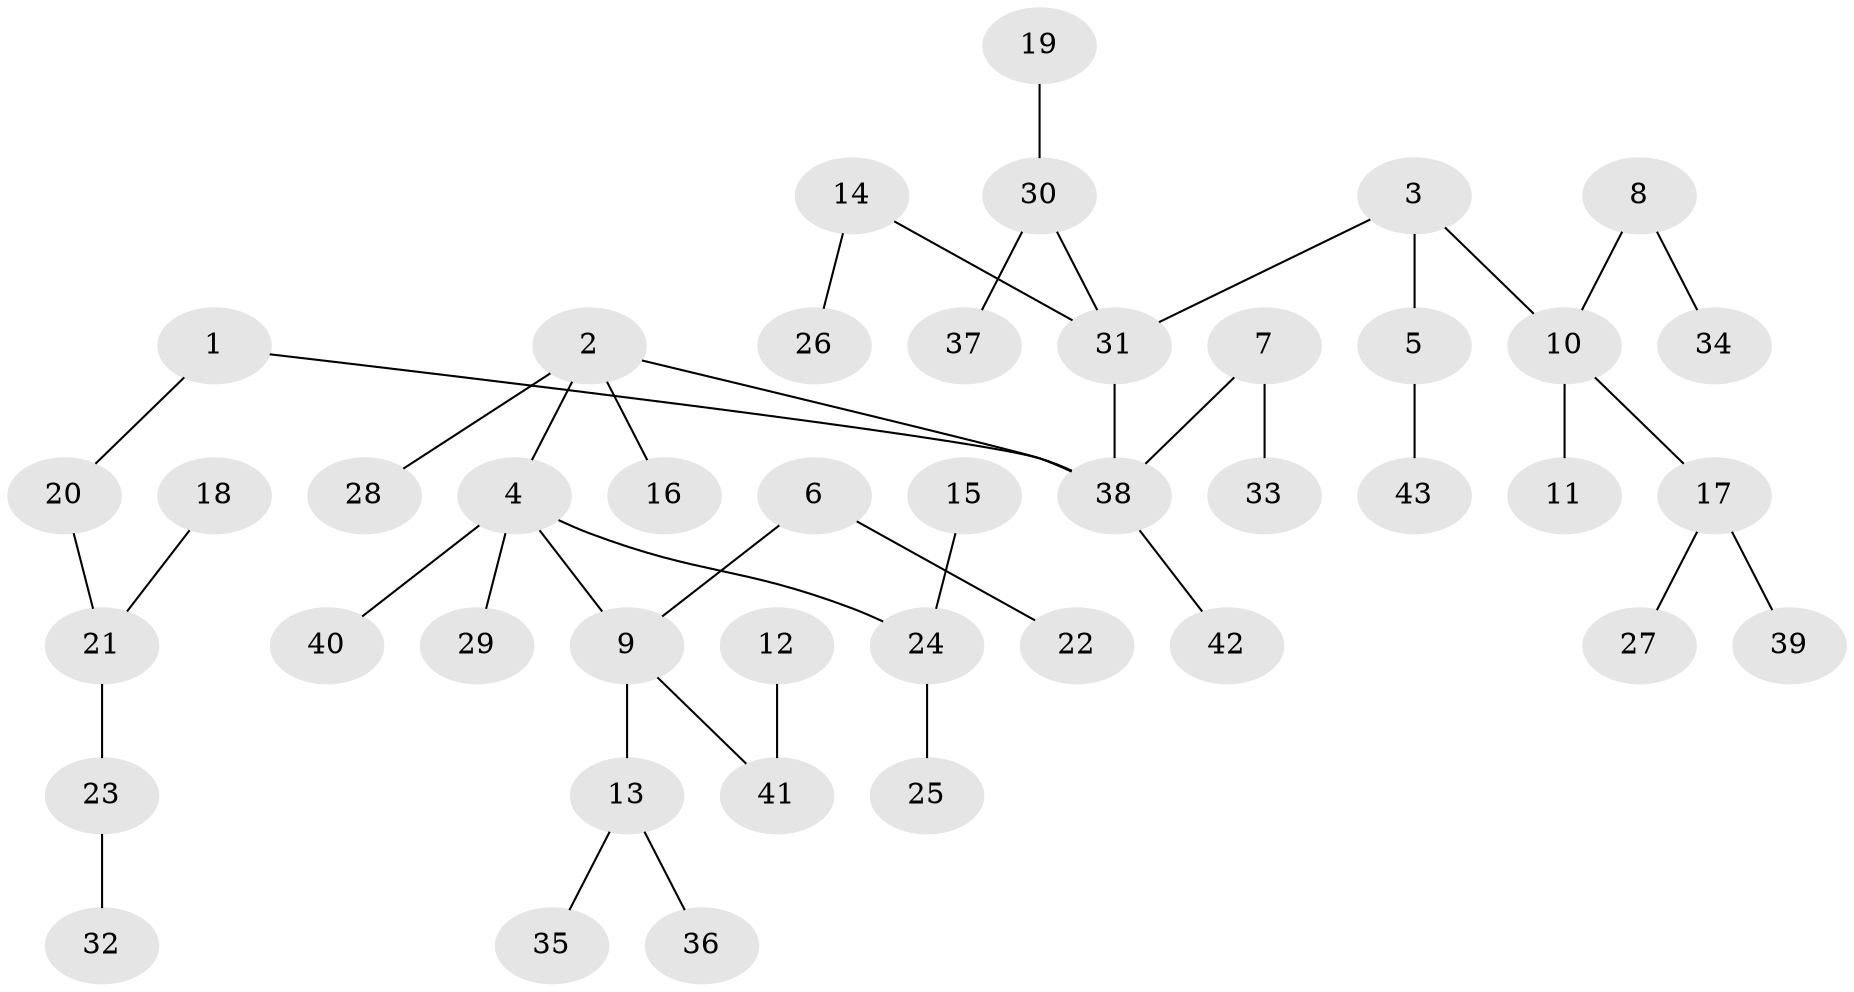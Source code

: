 // original degree distribution, {6: 0.023529411764705882, 4: 0.08235294117647059, 2: 0.32941176470588235, 3: 0.09411764705882353, 1: 0.4470588235294118, 5: 0.023529411764705882}
// Generated by graph-tools (version 1.1) at 2025/02/03/09/25 03:02:24]
// undirected, 43 vertices, 42 edges
graph export_dot {
graph [start="1"]
  node [color=gray90,style=filled];
  1;
  2;
  3;
  4;
  5;
  6;
  7;
  8;
  9;
  10;
  11;
  12;
  13;
  14;
  15;
  16;
  17;
  18;
  19;
  20;
  21;
  22;
  23;
  24;
  25;
  26;
  27;
  28;
  29;
  30;
  31;
  32;
  33;
  34;
  35;
  36;
  37;
  38;
  39;
  40;
  41;
  42;
  43;
  1 -- 20 [weight=1.0];
  1 -- 38 [weight=1.0];
  2 -- 4 [weight=1.0];
  2 -- 16 [weight=1.0];
  2 -- 28 [weight=1.0];
  2 -- 38 [weight=1.0];
  3 -- 5 [weight=1.0];
  3 -- 10 [weight=1.0];
  3 -- 31 [weight=1.0];
  4 -- 9 [weight=1.0];
  4 -- 24 [weight=1.0];
  4 -- 29 [weight=1.0];
  4 -- 40 [weight=1.0];
  5 -- 43 [weight=1.0];
  6 -- 9 [weight=1.0];
  6 -- 22 [weight=1.0];
  7 -- 33 [weight=1.0];
  7 -- 38 [weight=1.0];
  8 -- 10 [weight=1.0];
  8 -- 34 [weight=1.0];
  9 -- 13 [weight=1.0];
  9 -- 41 [weight=1.0];
  10 -- 11 [weight=1.0];
  10 -- 17 [weight=1.0];
  12 -- 41 [weight=1.0];
  13 -- 35 [weight=1.0];
  13 -- 36 [weight=1.0];
  14 -- 26 [weight=1.0];
  14 -- 31 [weight=1.0];
  15 -- 24 [weight=1.0];
  17 -- 27 [weight=1.0];
  17 -- 39 [weight=1.0];
  18 -- 21 [weight=1.0];
  19 -- 30 [weight=1.0];
  20 -- 21 [weight=1.0];
  21 -- 23 [weight=1.0];
  23 -- 32 [weight=1.0];
  24 -- 25 [weight=1.0];
  30 -- 31 [weight=1.0];
  30 -- 37 [weight=1.0];
  31 -- 38 [weight=1.0];
  38 -- 42 [weight=1.0];
}
